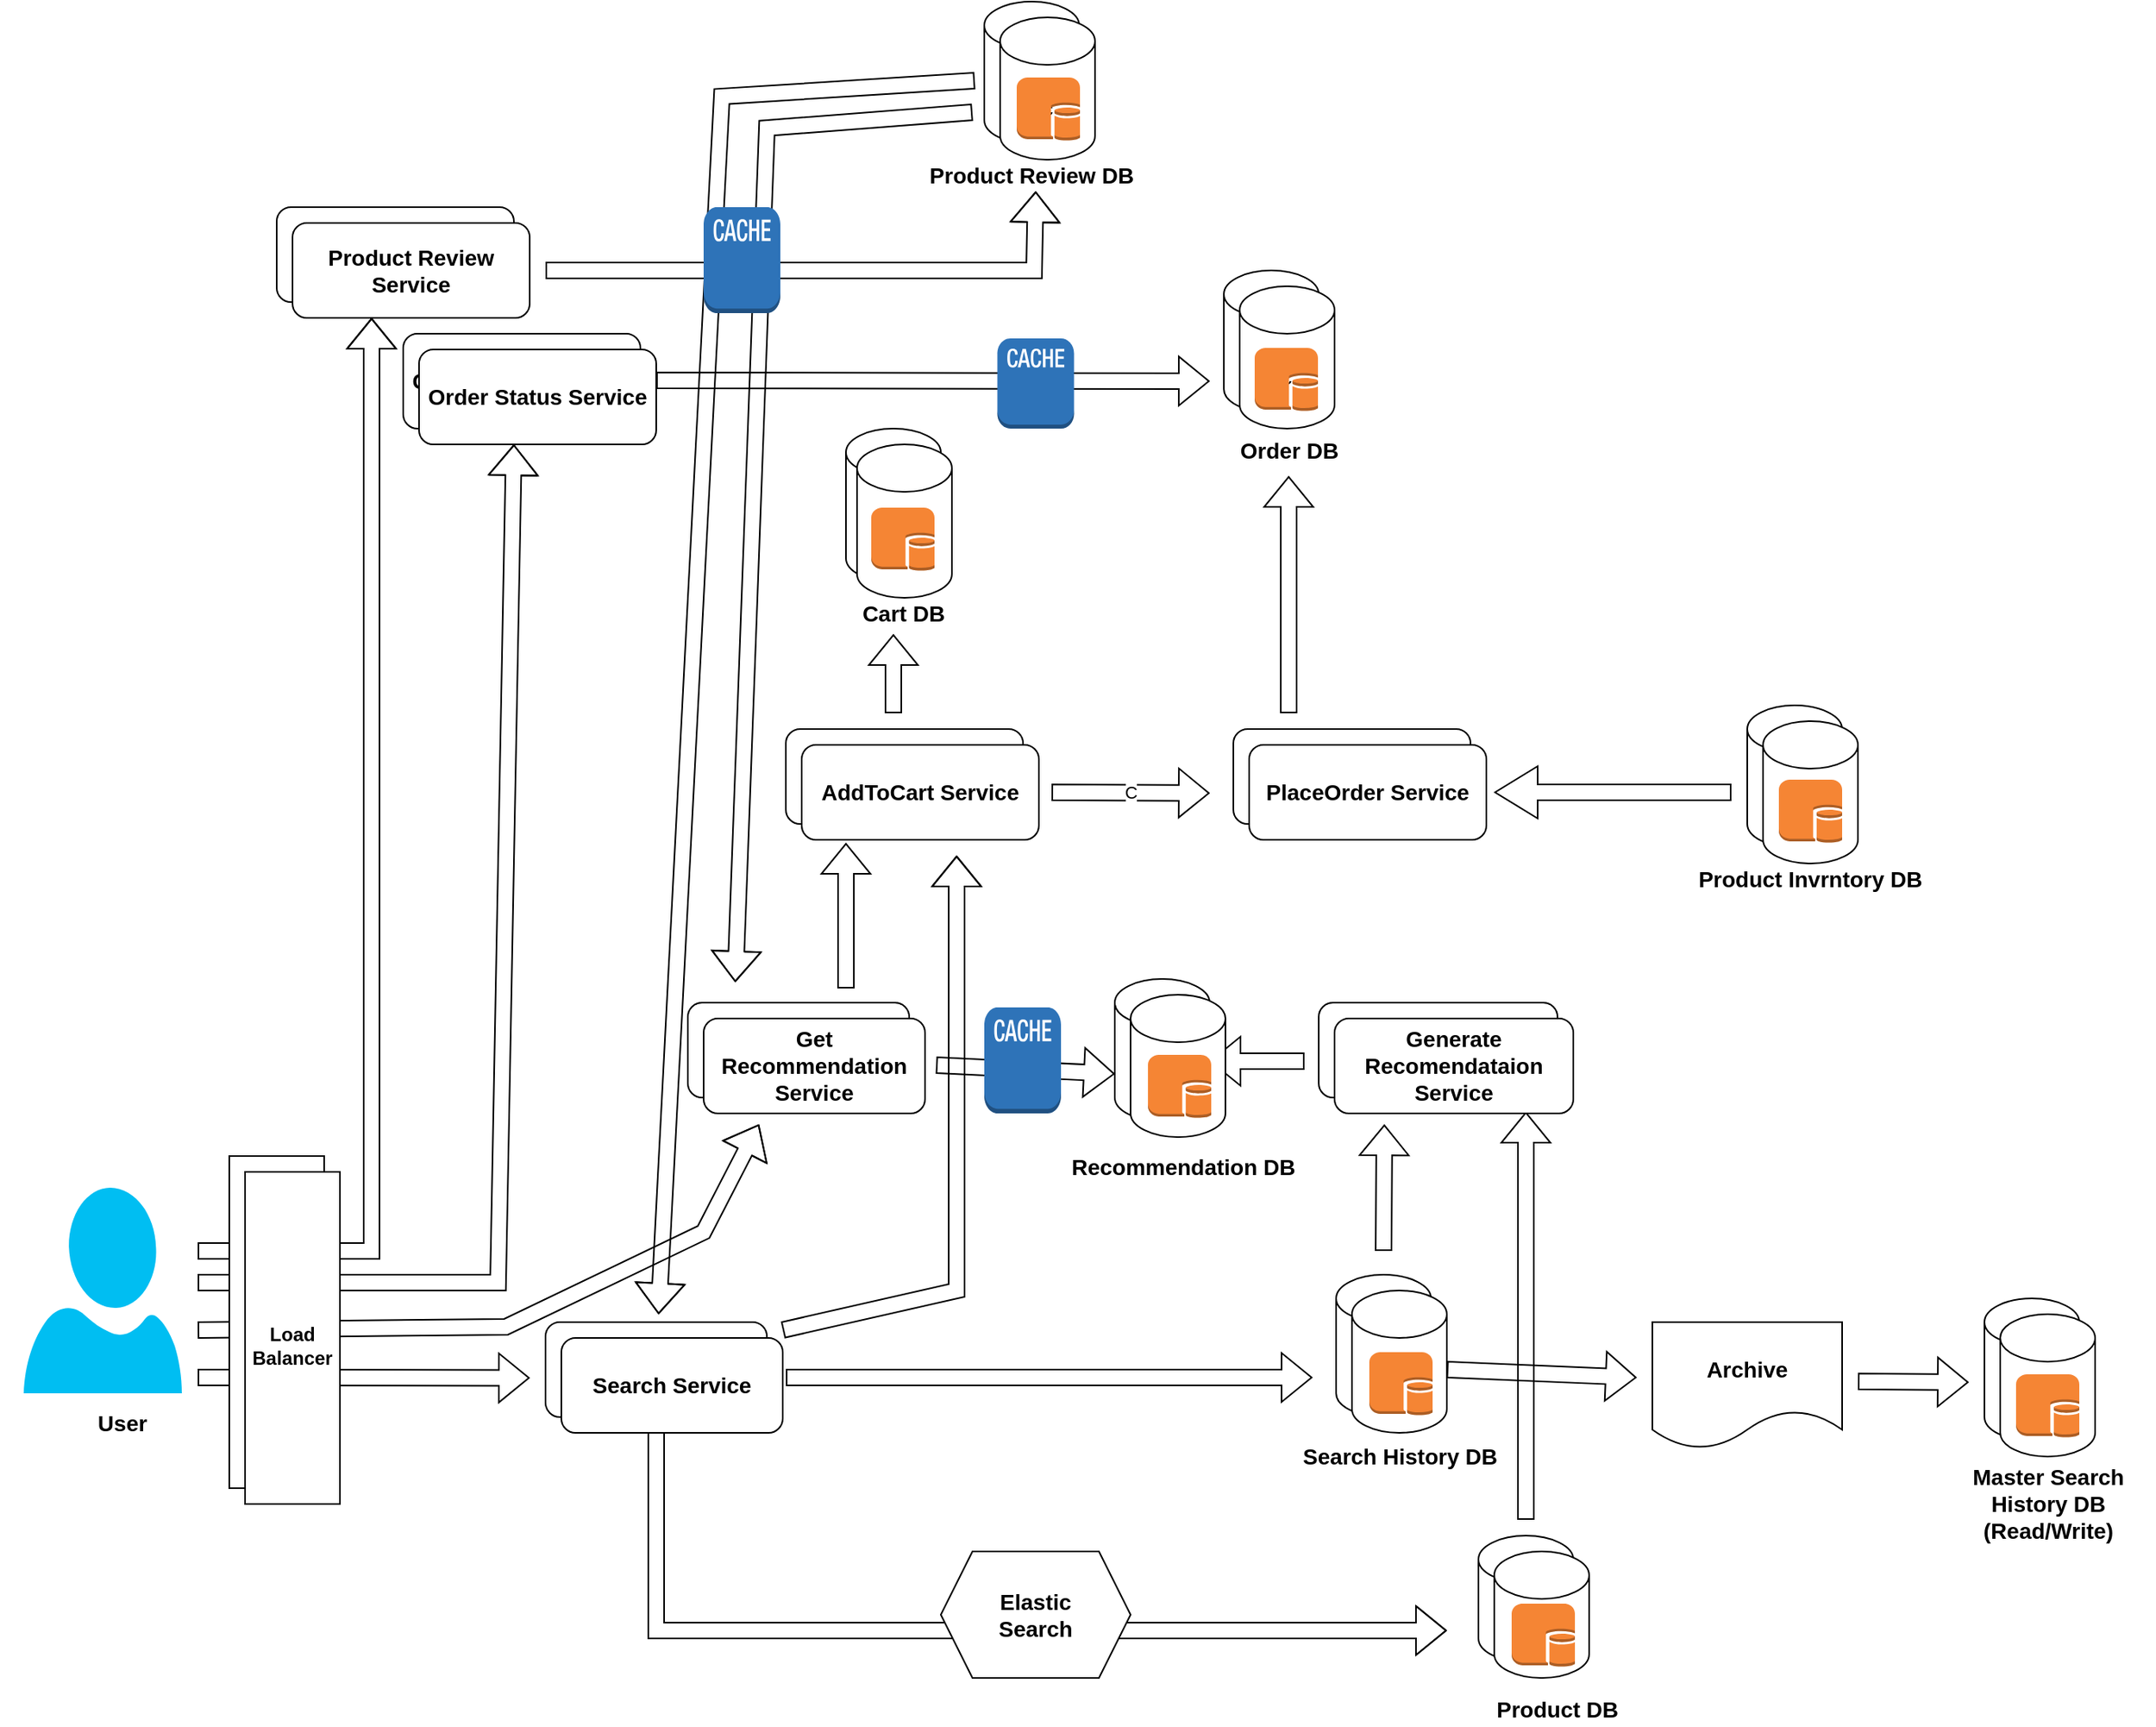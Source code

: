 <mxfile version="24.2.1" type="github">
  <diagram name="Page-1" id="vUjsx3hURYJCEDWVttNw">
    <mxGraphModel dx="1461" dy="1741" grid="1" gridSize="10" guides="1" tooltips="1" connect="1" arrows="1" fold="1" page="1" pageScale="1" pageWidth="850" pageHeight="1100" math="0" shadow="0">
      <root>
        <mxCell id="0" />
        <mxCell id="1" parent="0" />
        <mxCell id="Kv-7kJW0O-KeRWkfQSKk-10" value="" style="verticalLabelPosition=bottom;html=1;verticalAlign=top;align=center;strokeColor=none;fillColor=#00BEF2;shape=mxgraph.azure.user;" vertex="1" parent="1">
          <mxGeometry x="80" y="230" width="100" height="130" as="geometry" />
        </mxCell>
        <mxCell id="Kv-7kJW0O-KeRWkfQSKk-11" value="&lt;b&gt;&lt;font style=&quot;font-size: 14px;&quot;&gt;Search Service&lt;/font&gt;&lt;/b&gt;" style="rounded=1;whiteSpace=wrap;html=1;" vertex="1" parent="1">
          <mxGeometry x="410" y="315" width="140" height="60" as="geometry" />
        </mxCell>
        <mxCell id="Kv-7kJW0O-KeRWkfQSKk-14" value="&lt;b&gt;&lt;font style=&quot;font-size: 14px;&quot;&gt;Product DB&lt;/font&gt;&lt;/b&gt;" style="text;html=1;align=center;verticalAlign=middle;whiteSpace=wrap;rounded=0;" vertex="1" parent="1">
          <mxGeometry x="995" y="550" width="110" height="20" as="geometry" />
        </mxCell>
        <mxCell id="Kv-7kJW0O-KeRWkfQSKk-19" value="" style="shape=flexArrow;endArrow=classic;html=1;rounded=0;" edge="1" parent="1">
          <mxGeometry width="50" height="50" relative="1" as="geometry">
            <mxPoint x="190" y="350" as="sourcePoint" />
            <mxPoint x="400" y="350.29" as="targetPoint" />
          </mxGeometry>
        </mxCell>
        <mxCell id="Kv-7kJW0O-KeRWkfQSKk-20" value="" style="shape=flexArrow;endArrow=classic;html=1;rounded=0;" edge="1" parent="1">
          <mxGeometry width="50" height="50" relative="1" as="geometry">
            <mxPoint x="562" y="350" as="sourcePoint" />
            <mxPoint x="895" y="350" as="targetPoint" />
          </mxGeometry>
        </mxCell>
        <mxCell id="Kv-7kJW0O-KeRWkfQSKk-22" value="" style="shape=flexArrow;endArrow=classic;html=1;rounded=0;" edge="1" parent="1">
          <mxGeometry width="50" height="50" relative="1" as="geometry">
            <mxPoint x="480" y="380" as="sourcePoint" />
            <mxPoint x="980" y="510" as="targetPoint" />
            <Array as="points">
              <mxPoint x="480" y="510" />
              <mxPoint x="740" y="510" />
            </Array>
          </mxGeometry>
        </mxCell>
        <mxCell id="Kv-7kJW0O-KeRWkfQSKk-27" value="" style="shape=cylinder3;whiteSpace=wrap;html=1;boundedLbl=1;backgroundOutline=1;size=15;" vertex="1" parent="1">
          <mxGeometry x="1000" y="450" width="60" height="80" as="geometry" />
        </mxCell>
        <mxCell id="Kv-7kJW0O-KeRWkfQSKk-29" value="" style="shape=cylinder3;whiteSpace=wrap;html=1;boundedLbl=1;backgroundOutline=1;size=15;" vertex="1" parent="1">
          <mxGeometry x="910" y="285" width="60" height="90" as="geometry" />
        </mxCell>
        <mxCell id="Kv-7kJW0O-KeRWkfQSKk-31" value="&lt;b&gt;&lt;font style=&quot;font-size: 14px;&quot;&gt;Search History DB&lt;/font&gt;&lt;/b&gt;" style="text;html=1;align=center;verticalAlign=middle;whiteSpace=wrap;rounded=0;" vertex="1" parent="1">
          <mxGeometry x="882.5" y="390" width="135" height="20" as="geometry" />
        </mxCell>
        <mxCell id="Kv-7kJW0O-KeRWkfQSKk-32" value="" style="shape=cylinder3;whiteSpace=wrap;html=1;boundedLbl=1;backgroundOutline=1;size=15;" vertex="1" parent="1">
          <mxGeometry x="770" y="98" width="60" height="90" as="geometry" />
        </mxCell>
        <mxCell id="Kv-7kJW0O-KeRWkfQSKk-33" value="&lt;b&gt;&lt;font style=&quot;font-size: 14px;&quot;&gt;Search Service&lt;/font&gt;&lt;/b&gt;" style="rounded=1;whiteSpace=wrap;html=1;" vertex="1" parent="1">
          <mxGeometry x="899" y="113" width="151" height="60" as="geometry" />
        </mxCell>
        <mxCell id="Kv-7kJW0O-KeRWkfQSKk-34" value="&lt;b&gt;&lt;font style=&quot;font-size: 14px;&quot;&gt;Search Service&lt;/font&gt;&lt;/b&gt;" style="rounded=1;whiteSpace=wrap;html=1;" vertex="1" parent="1">
          <mxGeometry x="500" y="113" width="140" height="60" as="geometry" />
        </mxCell>
        <mxCell id="Kv-7kJW0O-KeRWkfQSKk-35" value="" style="shape=flexArrow;endArrow=classic;html=1;rounded=0;" edge="1" parent="1">
          <mxGeometry width="50" height="50" relative="1" as="geometry">
            <mxPoint x="190" y="320" as="sourcePoint" />
            <mxPoint x="545" y="190" as="targetPoint" />
            <Array as="points">
              <mxPoint x="385" y="318" />
              <mxPoint x="510" y="258" />
            </Array>
          </mxGeometry>
        </mxCell>
        <mxCell id="Kv-7kJW0O-KeRWkfQSKk-37" value="" style="shape=flexArrow;endArrow=classic;html=1;rounded=0;" edge="1" parent="1">
          <mxGeometry width="50" height="50" relative="1" as="geometry">
            <mxPoint x="890" y="150" as="sourcePoint" />
            <mxPoint x="830" y="150" as="targetPoint" />
          </mxGeometry>
        </mxCell>
        <mxCell id="Kv-7kJW0O-KeRWkfQSKk-38" value="" style="shape=flexArrow;endArrow=classic;html=1;rounded=0;" edge="1" parent="1">
          <mxGeometry width="50" height="50" relative="1" as="geometry">
            <mxPoint x="940" y="270" as="sourcePoint" />
            <mxPoint x="940.5" y="190" as="targetPoint" />
          </mxGeometry>
        </mxCell>
        <mxCell id="Kv-7kJW0O-KeRWkfQSKk-39" value="" style="shape=flexArrow;endArrow=classic;html=1;rounded=0;" edge="1" parent="1">
          <mxGeometry width="50" height="50" relative="1" as="geometry">
            <mxPoint x="1030" y="440" as="sourcePoint" />
            <mxPoint x="1030" y="182" as="targetPoint" />
          </mxGeometry>
        </mxCell>
        <mxCell id="Kv-7kJW0O-KeRWkfQSKk-41" value="&lt;b&gt;&lt;font style=&quot;font-size: 14px;&quot;&gt;Recommendation DB&lt;/font&gt;&lt;/b&gt;" style="text;html=1;align=center;verticalAlign=middle;whiteSpace=wrap;rounded=0;" vertex="1" parent="1">
          <mxGeometry x="736" y="198" width="155" height="38" as="geometry" />
        </mxCell>
        <mxCell id="Kv-7kJW0O-KeRWkfQSKk-42" value="&lt;b&gt;&lt;font style=&quot;font-size: 14px;&quot;&gt;AddToCart Service&lt;/font&gt;&lt;/b&gt;" style="rounded=1;whiteSpace=wrap;html=1;" vertex="1" parent="1">
          <mxGeometry x="562" y="-60" width="150" height="60" as="geometry" />
        </mxCell>
        <mxCell id="Kv-7kJW0O-KeRWkfQSKk-43" value="" style="shape=flexArrow;endArrow=classic;html=1;rounded=0;" edge="1" parent="1">
          <mxGeometry width="50" height="50" relative="1" as="geometry">
            <mxPoint x="560" y="320" as="sourcePoint" />
            <mxPoint x="670" y="20" as="targetPoint" />
            <Array as="points">
              <mxPoint x="670" y="295" />
            </Array>
          </mxGeometry>
        </mxCell>
        <mxCell id="Kv-7kJW0O-KeRWkfQSKk-46" value="" style="shape=flexArrow;endArrow=classic;html=1;rounded=0;" edge="1" parent="1">
          <mxGeometry width="50" height="50" relative="1" as="geometry">
            <mxPoint x="600" y="104" as="sourcePoint" />
            <mxPoint x="600" y="12" as="targetPoint" />
          </mxGeometry>
        </mxCell>
        <mxCell id="Kv-7kJW0O-KeRWkfQSKk-47" value="&lt;b&gt;&lt;font style=&quot;font-size: 14px;&quot;&gt;PlaceOrder Service&lt;/font&gt;&lt;/b&gt;" style="rounded=1;whiteSpace=wrap;html=1;" vertex="1" parent="1">
          <mxGeometry x="845" y="-60" width="150" height="60" as="geometry" />
        </mxCell>
        <mxCell id="Kv-7kJW0O-KeRWkfQSKk-48" value="" style="shape=cylinder3;whiteSpace=wrap;html=1;boundedLbl=1;backgroundOutline=1;size=15;" vertex="1" parent="1">
          <mxGeometry x="600" y="-250" width="60" height="97" as="geometry" />
        </mxCell>
        <mxCell id="Kv-7kJW0O-KeRWkfQSKk-49" value="c" style="shape=cylinder3;whiteSpace=wrap;html=1;boundedLbl=1;backgroundOutline=1;size=15;" vertex="1" parent="1">
          <mxGeometry x="839" y="-350" width="60" height="90" as="geometry" />
        </mxCell>
        <mxCell id="Kv-7kJW0O-KeRWkfQSKk-51" value="C" style="shape=flexArrow;endArrow=classic;html=1;rounded=0;" edge="1" parent="1">
          <mxGeometry width="50" height="50" relative="1" as="geometry">
            <mxPoint x="730" y="-20" as="sourcePoint" />
            <mxPoint x="830" y="-19.5" as="targetPoint" />
          </mxGeometry>
        </mxCell>
        <mxCell id="Kv-7kJW0O-KeRWkfQSKk-53" value="" style="shape=flexArrow;endArrow=classic;html=1;rounded=0;" edge="1" parent="1">
          <mxGeometry width="50" height="50" relative="1" as="geometry">
            <mxPoint x="630" y="-70" as="sourcePoint" />
            <mxPoint x="630" y="-120" as="targetPoint" />
          </mxGeometry>
        </mxCell>
        <mxCell id="Kv-7kJW0O-KeRWkfQSKk-52" value="&lt;span style=&quot;font-size: 14px;&quot;&gt;&lt;b&gt;Cart DB&lt;/b&gt;&lt;/span&gt;" style="text;html=1;align=center;verticalAlign=middle;whiteSpace=wrap;rounded=0;" vertex="1" parent="1">
          <mxGeometry x="584.5" y="-153" width="103" height="40" as="geometry" />
        </mxCell>
        <mxCell id="Kv-7kJW0O-KeRWkfQSKk-55" value="&lt;span style=&quot;font-size: 14px;&quot;&gt;&lt;b&gt;Order DB&lt;/b&gt;&lt;/span&gt;" style="text;html=1;align=center;verticalAlign=middle;whiteSpace=wrap;rounded=0;" vertex="1" parent="1">
          <mxGeometry x="803" y="-250" width="155" height="28" as="geometry" />
        </mxCell>
        <mxCell id="Kv-7kJW0O-KeRWkfQSKk-56" value="" style="shape=flexArrow;endArrow=classic;html=1;rounded=0;" edge="1" parent="1">
          <mxGeometry width="50" height="50" relative="1" as="geometry">
            <mxPoint x="880" y="-70" as="sourcePoint" />
            <mxPoint x="880" y="-220" as="targetPoint" />
          </mxGeometry>
        </mxCell>
        <mxCell id="Kv-7kJW0O-KeRWkfQSKk-57" value="&lt;b&gt;&lt;font style=&quot;font-size: 14px;&quot;&gt;Order Status Service&lt;/font&gt;&lt;/b&gt;" style="rounded=1;whiteSpace=wrap;html=1;" vertex="1" parent="1">
          <mxGeometry x="320" y="-310" width="150" height="60" as="geometry" />
        </mxCell>
        <mxCell id="Kv-7kJW0O-KeRWkfQSKk-58" value="" style="shape=flexArrow;endArrow=classic;html=1;rounded=0;" edge="1" parent="1">
          <mxGeometry width="50" height="50" relative="1" as="geometry">
            <mxPoint x="190" y="290" as="sourcePoint" />
            <mxPoint x="390" y="-240" as="targetPoint" />
            <Array as="points">
              <mxPoint x="380" y="290" />
            </Array>
          </mxGeometry>
        </mxCell>
        <mxCell id="Kv-7kJW0O-KeRWkfQSKk-59" value="" style="shape=flexArrow;endArrow=classic;html=1;rounded=0;" edge="1" parent="1">
          <mxGeometry width="50" height="50" relative="1" as="geometry">
            <mxPoint x="480" y="-280.5" as="sourcePoint" />
            <mxPoint x="830" y="-280" as="targetPoint" />
          </mxGeometry>
        </mxCell>
        <mxCell id="Kv-7kJW0O-KeRWkfQSKk-60" value="&lt;b&gt;&lt;font style=&quot;font-size: 14px;&quot;&gt;Product Review Service&lt;/font&gt;&lt;/b&gt;" style="rounded=1;whiteSpace=wrap;html=1;" vertex="1" parent="1">
          <mxGeometry x="240" y="-390" width="150" height="60" as="geometry" />
        </mxCell>
        <mxCell id="Kv-7kJW0O-KeRWkfQSKk-61" value="" style="shape=flexArrow;endArrow=classic;html=1;rounded=0;" edge="1" parent="1">
          <mxGeometry width="50" height="50" relative="1" as="geometry">
            <mxPoint x="190" y="270" as="sourcePoint" />
            <mxPoint x="300" y="-320" as="targetPoint" />
            <Array as="points">
              <mxPoint x="300" y="270" />
            </Array>
          </mxGeometry>
        </mxCell>
        <mxCell id="Kv-7kJW0O-KeRWkfQSKk-62" value="" style="shape=flexArrow;endArrow=classic;html=1;rounded=0;" edge="1" parent="1">
          <mxGeometry width="50" height="50" relative="1" as="geometry">
            <mxPoint x="410" y="-350" as="sourcePoint" />
            <mxPoint x="720" y="-400" as="targetPoint" />
            <Array as="points">
              <mxPoint x="719" y="-350" />
            </Array>
          </mxGeometry>
        </mxCell>
        <mxCell id="Kv-7kJW0O-KeRWkfQSKk-64" value="c" style="shape=cylinder3;whiteSpace=wrap;html=1;boundedLbl=1;backgroundOutline=1;size=15;" vertex="1" parent="1">
          <mxGeometry x="687.5" y="-520" width="60" height="90" as="geometry" />
        </mxCell>
        <mxCell id="Kv-7kJW0O-KeRWkfQSKk-65" value="&lt;b&gt;&lt;font style=&quot;font-size: 14px;&quot;&gt;Product Review&lt;/font&gt;&lt;/b&gt;&lt;span style=&quot;font-size: 14px;&quot;&gt;&lt;b&gt;&amp;nbsp;DB&lt;/b&gt;&lt;/span&gt;" style="text;html=1;align=center;verticalAlign=middle;whiteSpace=wrap;rounded=0;" vertex="1" parent="1">
          <mxGeometry x="640" y="-420" width="155" height="20" as="geometry" />
        </mxCell>
        <mxCell id="Kv-7kJW0O-KeRWkfQSKk-66" value="" style="shape=flexArrow;endArrow=classic;html=1;rounded=0;" edge="1" parent="1">
          <mxGeometry width="50" height="50" relative="1" as="geometry">
            <mxPoint x="681.5" y="-470" as="sourcePoint" />
            <mxPoint x="481.5" y="310" as="targetPoint" />
            <Array as="points">
              <mxPoint x="521.5" y="-460" />
            </Array>
          </mxGeometry>
        </mxCell>
        <mxCell id="Kv-7kJW0O-KeRWkfQSKk-68" value="" style="shape=flexArrow;endArrow=classic;html=1;rounded=0;" edge="1" parent="1">
          <mxGeometry width="50" height="50" relative="1" as="geometry">
            <mxPoint x="680" y="-450" as="sourcePoint" />
            <mxPoint x="530" y="100" as="targetPoint" />
            <Array as="points">
              <mxPoint x="550" y="-440" />
            </Array>
          </mxGeometry>
        </mxCell>
        <mxCell id="Kv-7kJW0O-KeRWkfQSKk-69" value="" style="rounded=0;whiteSpace=wrap;html=1;" vertex="1" parent="1">
          <mxGeometry x="210" y="210" width="60" height="210" as="geometry" />
        </mxCell>
        <mxCell id="Kv-7kJW0O-KeRWkfQSKk-73" value="&lt;b&gt;&lt;font style=&quot;font-size: 14px;&quot;&gt;Search Service&lt;/font&gt;&lt;/b&gt;" style="rounded=1;whiteSpace=wrap;html=1;" vertex="1" parent="1">
          <mxGeometry x="420" y="325" width="140" height="60" as="geometry" />
        </mxCell>
        <mxCell id="Kv-7kJW0O-KeRWkfQSKk-75" value="&lt;b&gt;&lt;font style=&quot;font-size: 14px;&quot;&gt;Get Recommendation Service&lt;/font&gt;&lt;/b&gt;" style="rounded=1;whiteSpace=wrap;html=1;" vertex="1" parent="1">
          <mxGeometry x="510" y="123" width="140" height="60" as="geometry" />
        </mxCell>
        <mxCell id="Kv-7kJW0O-KeRWkfQSKk-76" value="&lt;b&gt;&lt;font style=&quot;font-size: 14px;&quot;&gt;AddToCart Service&lt;/font&gt;&lt;/b&gt;" style="rounded=1;whiteSpace=wrap;html=1;" vertex="1" parent="1">
          <mxGeometry x="572" y="-50" width="150" height="60" as="geometry" />
        </mxCell>
        <mxCell id="Kv-7kJW0O-KeRWkfQSKk-77" value="&lt;b&gt;&lt;font style=&quot;font-size: 14px;&quot;&gt;PlaceOrder Service&lt;/font&gt;&lt;/b&gt;" style="rounded=1;whiteSpace=wrap;html=1;" vertex="1" parent="1">
          <mxGeometry x="855" y="-50" width="150" height="60" as="geometry" />
        </mxCell>
        <mxCell id="Kv-7kJW0O-KeRWkfQSKk-78" value="&lt;b&gt;&lt;font style=&quot;font-size: 14px;&quot;&gt;Generate Recomendataion Service&lt;/font&gt;&lt;/b&gt;" style="rounded=1;whiteSpace=wrap;html=1;" vertex="1" parent="1">
          <mxGeometry x="909" y="123" width="151" height="60" as="geometry" />
        </mxCell>
        <mxCell id="Kv-7kJW0O-KeRWkfQSKk-79" value="&lt;b&gt;&lt;font style=&quot;font-size: 14px;&quot;&gt;Order Status Service&lt;/font&gt;&lt;/b&gt;" style="rounded=1;whiteSpace=wrap;html=1;" vertex="1" parent="1">
          <mxGeometry x="330" y="-300" width="150" height="60" as="geometry" />
        </mxCell>
        <mxCell id="Kv-7kJW0O-KeRWkfQSKk-80" value="&lt;b&gt;&lt;font style=&quot;font-size: 14px;&quot;&gt;Product Review Service&lt;/font&gt;&lt;/b&gt;" style="rounded=1;whiteSpace=wrap;html=1;" vertex="1" parent="1">
          <mxGeometry x="250" y="-380" width="150" height="60" as="geometry" />
        </mxCell>
        <mxCell id="Kv-7kJW0O-KeRWkfQSKk-82" value="" style="rounded=0;whiteSpace=wrap;html=1;" vertex="1" parent="1">
          <mxGeometry x="220" y="220" width="60" height="210" as="geometry" />
        </mxCell>
        <mxCell id="Kv-7kJW0O-KeRWkfQSKk-83" value="&lt;b&gt;Load&lt;/b&gt;&lt;div&gt;&lt;b&gt;Balancer&lt;/b&gt;&lt;/div&gt;" style="text;html=1;align=center;verticalAlign=middle;whiteSpace=wrap;rounded=0;" vertex="1" parent="1">
          <mxGeometry x="220" y="315" width="60" height="30" as="geometry" />
        </mxCell>
        <mxCell id="Kv-7kJW0O-KeRWkfQSKk-84" value="&lt;b&gt;&lt;font style=&quot;font-size: 14px;&quot;&gt;User&lt;/font&gt;&lt;/b&gt;" style="text;html=1;align=center;verticalAlign=middle;whiteSpace=wrap;rounded=0;" vertex="1" parent="1">
          <mxGeometry x="65" y="360" width="155" height="38" as="geometry" />
        </mxCell>
        <mxCell id="Kv-7kJW0O-KeRWkfQSKk-85" value="" style="shape=flexArrow;endArrow=classic;html=1;rounded=0;" edge="1" parent="1">
          <mxGeometry width="50" height="50" relative="1" as="geometry">
            <mxPoint x="980" y="345" as="sourcePoint" />
            <mxPoint x="1100" y="350" as="targetPoint" />
          </mxGeometry>
        </mxCell>
        <mxCell id="Kv-7kJW0O-KeRWkfQSKk-87" value="" style="shape=document;whiteSpace=wrap;html=1;boundedLbl=1;" vertex="1" parent="1">
          <mxGeometry x="1110" y="315" width="120" height="80" as="geometry" />
        </mxCell>
        <mxCell id="Kv-7kJW0O-KeRWkfQSKk-89" value="" style="shape=flexArrow;endArrow=classic;html=1;rounded=0;" edge="1" parent="1">
          <mxGeometry width="50" height="50" relative="1" as="geometry">
            <mxPoint x="1240" y="352.5" as="sourcePoint" />
            <mxPoint x="1310" y="353" as="targetPoint" />
          </mxGeometry>
        </mxCell>
        <mxCell id="Kv-7kJW0O-KeRWkfQSKk-91" value="&lt;b&gt;&lt;font style=&quot;font-size: 14px;&quot;&gt;Master Search History DB&lt;/font&gt;&lt;/b&gt;&lt;div&gt;&lt;b&gt;&lt;font style=&quot;font-size: 14px;&quot;&gt;(Read/Write)&lt;/font&gt;&lt;/b&gt;&lt;/div&gt;" style="text;html=1;align=center;verticalAlign=middle;whiteSpace=wrap;rounded=0;" vertex="1" parent="1">
          <mxGeometry x="1292.5" y="420" width="135" height="20" as="geometry" />
        </mxCell>
        <mxCell id="Kv-7kJW0O-KeRWkfQSKk-92" value="" style="shape=cylinder3;whiteSpace=wrap;html=1;boundedLbl=1;backgroundOutline=1;size=15;" vertex="1" parent="1">
          <mxGeometry x="1320" y="300" width="60" height="90" as="geometry" />
        </mxCell>
        <mxCell id="Kv-7kJW0O-KeRWkfQSKk-93" value="" style="shape=cylinder3;whiteSpace=wrap;html=1;boundedLbl=1;backgroundOutline=1;size=15;" vertex="1" parent="1">
          <mxGeometry x="1170" y="-75" width="60" height="90" as="geometry" />
        </mxCell>
        <mxCell id="Kv-7kJW0O-KeRWkfQSKk-94" value="" style="shape=flexArrow;endArrow=classic;html=1;rounded=0;endWidth=22;endSize=8.65;" edge="1" parent="1">
          <mxGeometry width="50" height="50" relative="1" as="geometry">
            <mxPoint x="1160" y="-20" as="sourcePoint" />
            <mxPoint x="1010" y="-20" as="targetPoint" />
          </mxGeometry>
        </mxCell>
        <mxCell id="Kv-7kJW0O-KeRWkfQSKk-95" value="&lt;b&gt;&lt;font style=&quot;font-size: 14px;&quot;&gt;Product Invrntory DB&lt;/font&gt;&lt;/b&gt;" style="text;html=1;align=center;verticalAlign=middle;whiteSpace=wrap;rounded=0;" vertex="1" parent="1">
          <mxGeometry x="1130" y="25" width="160" height="20" as="geometry" />
        </mxCell>
        <mxCell id="Kv-7kJW0O-KeRWkfQSKk-96" value="" style="shape=hexagon;perimeter=hexagonPerimeter2;whiteSpace=wrap;html=1;fixedSize=1;" vertex="1" parent="1">
          <mxGeometry x="660" y="460" width="120" height="80" as="geometry" />
        </mxCell>
        <mxCell id="Kv-7kJW0O-KeRWkfQSKk-97" value="&lt;b&gt;&lt;font style=&quot;font-size: 14px;&quot;&gt;Elastic Search&lt;/font&gt;&lt;/b&gt;" style="text;html=1;align=center;verticalAlign=middle;whiteSpace=wrap;rounded=0;" vertex="1" parent="1">
          <mxGeometry x="690" y="485" width="60" height="30" as="geometry" />
        </mxCell>
        <mxCell id="Kv-7kJW0O-KeRWkfQSKk-101" value="" style="shape=flexArrow;endArrow=classic;html=1;rounded=0;entryX=0;entryY=0;entryDx=0;entryDy=60;entryPerimeter=0;" edge="1" parent="1" target="Kv-7kJW0O-KeRWkfQSKk-32">
          <mxGeometry width="50" height="50" relative="1" as="geometry">
            <mxPoint x="657" y="152.5" as="sourcePoint" />
            <mxPoint x="760" y="160" as="targetPoint" />
          </mxGeometry>
        </mxCell>
        <mxCell id="Kv-7kJW0O-KeRWkfQSKk-108" value="" style="outlineConnect=0;dashed=0;verticalLabelPosition=bottom;verticalAlign=top;align=center;html=1;shape=mxgraph.aws3.cache_node;fillColor=#2E73B8;gradientColor=none;" vertex="1" parent="1">
          <mxGeometry x="687.5" y="116" width="48.5" height="67" as="geometry" />
        </mxCell>
        <mxCell id="Kv-7kJW0O-KeRWkfQSKk-110" value="&lt;b&gt;&lt;font style=&quot;font-size: 14px;&quot;&gt;Archive&lt;/font&gt;&lt;/b&gt;" style="text;html=1;align=center;verticalAlign=middle;whiteSpace=wrap;rounded=0;" vertex="1" parent="1">
          <mxGeometry x="1140" y="330" width="60" height="30" as="geometry" />
        </mxCell>
        <mxCell id="Kv-7kJW0O-KeRWkfQSKk-111" value="" style="outlineConnect=0;dashed=0;verticalLabelPosition=bottom;verticalAlign=top;align=center;html=1;shape=mxgraph.aws3.cache_node;fillColor=#2E73B8;gradientColor=none;" vertex="1" parent="1">
          <mxGeometry x="510" y="-390" width="48.5" height="67" as="geometry" />
        </mxCell>
        <mxCell id="Kv-7kJW0O-KeRWkfQSKk-114" value="" style="outlineConnect=0;dashed=0;verticalLabelPosition=bottom;verticalAlign=top;align=center;html=1;shape=mxgraph.aws3.cache_node;fillColor=#2E73B8;gradientColor=none;" vertex="1" parent="1">
          <mxGeometry x="695.75" y="-307" width="48.5" height="57" as="geometry" />
        </mxCell>
        <mxCell id="Kv-7kJW0O-KeRWkfQSKk-115" value="" style="shape=cylinder3;whiteSpace=wrap;html=1;boundedLbl=1;backgroundOutline=1;size=15;" vertex="1" parent="1">
          <mxGeometry x="780" y="108" width="60" height="90" as="geometry" />
        </mxCell>
        <mxCell id="Kv-7kJW0O-KeRWkfQSKk-117" value="" style="shape=cylinder3;whiteSpace=wrap;html=1;boundedLbl=1;backgroundOutline=1;size=15;" vertex="1" parent="1">
          <mxGeometry x="920" y="295" width="60" height="90" as="geometry" />
        </mxCell>
        <mxCell id="Kv-7kJW0O-KeRWkfQSKk-118" value="" style="shape=cylinder3;whiteSpace=wrap;html=1;boundedLbl=1;backgroundOutline=1;size=15;" vertex="1" parent="1">
          <mxGeometry x="1010" y="460" width="60" height="80" as="geometry" />
        </mxCell>
        <mxCell id="Kv-7kJW0O-KeRWkfQSKk-119" value="" style="shape=cylinder3;whiteSpace=wrap;html=1;boundedLbl=1;backgroundOutline=1;size=15;" vertex="1" parent="1">
          <mxGeometry x="607" y="-240" width="60" height="97" as="geometry" />
        </mxCell>
        <mxCell id="Kv-7kJW0O-KeRWkfQSKk-120" value="c" style="shape=cylinder3;whiteSpace=wrap;html=1;boundedLbl=1;backgroundOutline=1;size=15;" vertex="1" parent="1">
          <mxGeometry x="849" y="-340" width="60" height="90" as="geometry" />
        </mxCell>
        <mxCell id="Kv-7kJW0O-KeRWkfQSKk-121" value="c" style="shape=cylinder3;whiteSpace=wrap;html=1;boundedLbl=1;backgroundOutline=1;size=15;" vertex="1" parent="1">
          <mxGeometry x="697.5" y="-510" width="60" height="90" as="geometry" />
        </mxCell>
        <mxCell id="Kv-7kJW0O-KeRWkfQSKk-122" value="" style="shape=cylinder3;whiteSpace=wrap;html=1;boundedLbl=1;backgroundOutline=1;size=15;" vertex="1" parent="1">
          <mxGeometry x="1180" y="-65" width="60" height="90" as="geometry" />
        </mxCell>
        <mxCell id="Kv-7kJW0O-KeRWkfQSKk-123" value="" style="shape=cylinder3;whiteSpace=wrap;html=1;boundedLbl=1;backgroundOutline=1;size=15;" vertex="1" parent="1">
          <mxGeometry x="1330" y="310" width="60" height="90" as="geometry" />
        </mxCell>
        <mxCell id="Kv-7kJW0O-KeRWkfQSKk-128" value="" style="outlineConnect=0;dashed=0;verticalLabelPosition=bottom;verticalAlign=top;align=center;html=1;shape=mxgraph.aws3.db_on_instance;fillColor=#F58534;gradientColor=none;" vertex="1" parent="1">
          <mxGeometry x="858.5" y="-301" width="40" height="40" as="geometry" />
        </mxCell>
        <mxCell id="Kv-7kJW0O-KeRWkfQSKk-129" value="" style="outlineConnect=0;dashed=0;verticalLabelPosition=bottom;verticalAlign=top;align=center;html=1;shape=mxgraph.aws3.db_on_instance;fillColor=#F58534;gradientColor=none;" vertex="1" parent="1">
          <mxGeometry x="616" y="-200" width="40" height="40" as="geometry" />
        </mxCell>
        <mxCell id="Kv-7kJW0O-KeRWkfQSKk-131" value="" style="outlineConnect=0;dashed=0;verticalLabelPosition=bottom;verticalAlign=top;align=center;html=1;shape=mxgraph.aws3.db_on_instance;fillColor=#F58534;gradientColor=none;" vertex="1" parent="1">
          <mxGeometry x="1190" y="-28" width="40" height="40" as="geometry" />
        </mxCell>
        <mxCell id="Kv-7kJW0O-KeRWkfQSKk-132" value="" style="outlineConnect=0;dashed=0;verticalLabelPosition=bottom;verticalAlign=top;align=center;html=1;shape=mxgraph.aws3.db_on_instance;fillColor=#F58534;gradientColor=none;" vertex="1" parent="1">
          <mxGeometry x="791" y="146" width="40" height="40" as="geometry" />
        </mxCell>
        <mxCell id="Kv-7kJW0O-KeRWkfQSKk-133" value="" style="outlineConnect=0;dashed=0;verticalLabelPosition=bottom;verticalAlign=top;align=center;html=1;shape=mxgraph.aws3.db_on_instance;fillColor=#F58534;gradientColor=none;" vertex="1" parent="1">
          <mxGeometry x="931" y="334" width="40" height="40" as="geometry" />
        </mxCell>
        <mxCell id="Kv-7kJW0O-KeRWkfQSKk-134" value="" style="outlineConnect=0;dashed=0;verticalLabelPosition=bottom;verticalAlign=top;align=center;html=1;shape=mxgraph.aws3.db_on_instance;fillColor=#F58534;gradientColor=none;" vertex="1" parent="1">
          <mxGeometry x="1340" y="348" width="40" height="40" as="geometry" />
        </mxCell>
        <mxCell id="Kv-7kJW0O-KeRWkfQSKk-135" value="" style="outlineConnect=0;dashed=0;verticalLabelPosition=bottom;verticalAlign=top;align=center;html=1;shape=mxgraph.aws3.db_on_instance;fillColor=#F58534;gradientColor=none;" vertex="1" parent="1">
          <mxGeometry x="1021" y="493" width="40" height="40" as="geometry" />
        </mxCell>
        <mxCell id="Kv-7kJW0O-KeRWkfQSKk-136" value="" style="outlineConnect=0;dashed=0;verticalLabelPosition=bottom;verticalAlign=top;align=center;html=1;shape=mxgraph.aws3.db_on_instance;fillColor=#F58534;gradientColor=none;" vertex="1" parent="1">
          <mxGeometry x="708" y="-472" width="40" height="40" as="geometry" />
        </mxCell>
      </root>
    </mxGraphModel>
  </diagram>
</mxfile>
